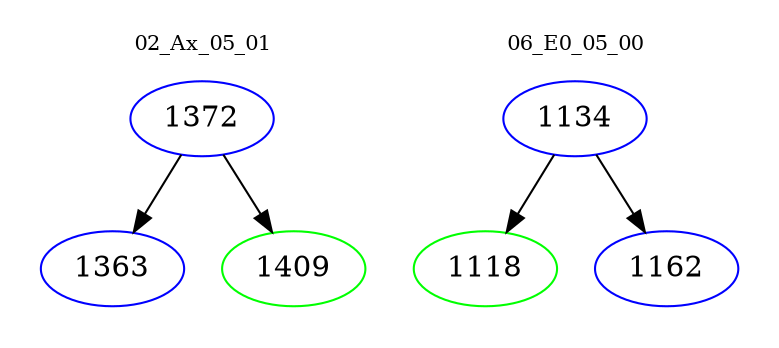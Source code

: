 digraph{
subgraph cluster_0 {
color = white
label = "02_Ax_05_01";
fontsize=10;
T0_1372 [label="1372", color="blue"]
T0_1372 -> T0_1363 [color="black"]
T0_1363 [label="1363", color="blue"]
T0_1372 -> T0_1409 [color="black"]
T0_1409 [label="1409", color="green"]
}
subgraph cluster_1 {
color = white
label = "06_E0_05_00";
fontsize=10;
T1_1134 [label="1134", color="blue"]
T1_1134 -> T1_1118 [color="black"]
T1_1118 [label="1118", color="green"]
T1_1134 -> T1_1162 [color="black"]
T1_1162 [label="1162", color="blue"]
}
}

